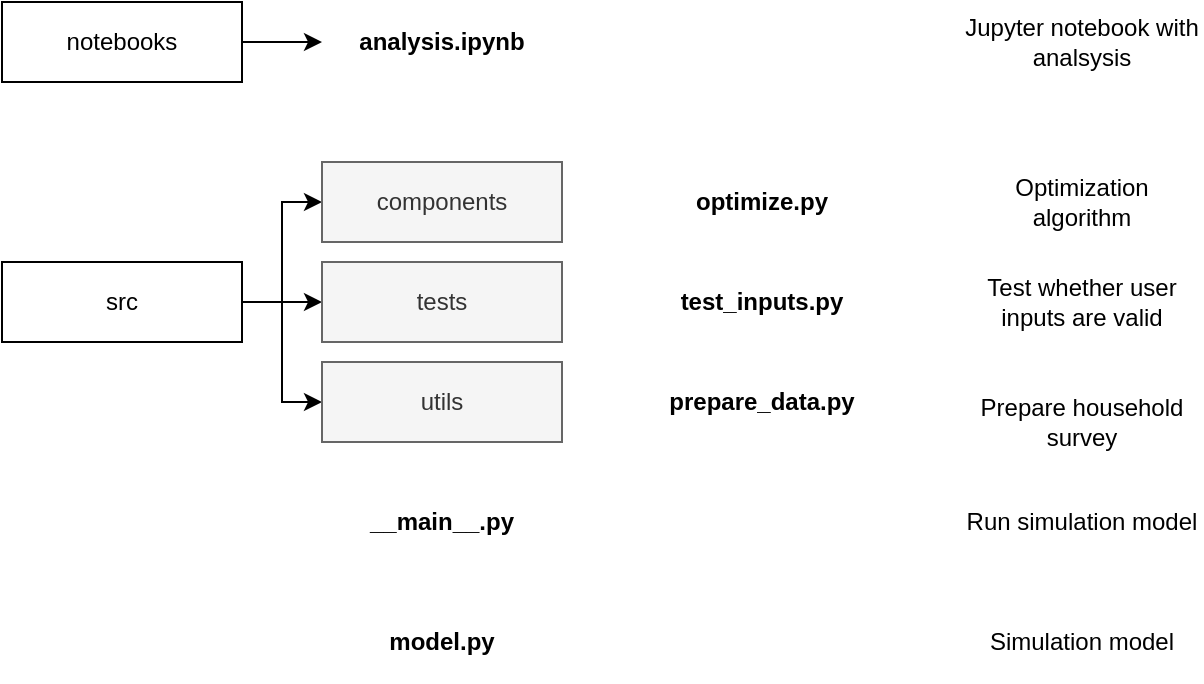 <mxfile scale="3" border="0">
    <diagram id="bl4Vr4ibwP4OBr38PFJ2" name="Page-1">
        <mxGraphModel dx="463" dy="432" grid="1" gridSize="10" guides="1" tooltips="1" connect="1" arrows="1" fold="1" page="1" pageScale="1" pageWidth="850" pageHeight="1100" math="0" shadow="0">
            <root>
                <mxCell id="0"/>
                <mxCell id="1" parent="0"/>
                <mxCell id="11" style="edgeStyle=orthogonalEdgeStyle;html=1;exitX=1;exitY=0.5;exitDx=0;exitDy=0;entryX=0;entryY=0.5;entryDx=0;entryDy=0;rounded=0;" parent="1" source="4" target="8" edge="1">
                    <mxGeometry relative="1" as="geometry"/>
                </mxCell>
                <mxCell id="12" style="edgeStyle=orthogonalEdgeStyle;rounded=0;html=1;exitX=1;exitY=0.5;exitDx=0;exitDy=0;" parent="1" source="4" target="9" edge="1">
                    <mxGeometry relative="1" as="geometry"/>
                </mxCell>
                <mxCell id="13" style="edgeStyle=orthogonalEdgeStyle;rounded=0;html=1;exitX=1;exitY=0.5;exitDx=0;exitDy=0;entryX=0;entryY=0.5;entryDx=0;entryDy=0;" parent="1" source="4" target="10" edge="1">
                    <mxGeometry relative="1" as="geometry"/>
                </mxCell>
                <mxCell id="4" value="src" style="rounded=0;whiteSpace=wrap;html=1;" parent="1" vertex="1">
                    <mxGeometry x="240" y="250" width="120" height="40" as="geometry"/>
                </mxCell>
                <mxCell id="18" style="edgeStyle=orthogonalEdgeStyle;rounded=0;html=1;exitX=1;exitY=0.5;exitDx=0;exitDy=0;" parent="1" source="5" target="14" edge="1">
                    <mxGeometry relative="1" as="geometry"/>
                </mxCell>
                <mxCell id="5" value="notebooks" style="rounded=0;whiteSpace=wrap;html=1;" parent="1" vertex="1">
                    <mxGeometry x="240" y="120" width="120" height="40" as="geometry"/>
                </mxCell>
                <mxCell id="8" value="components" style="rounded=0;whiteSpace=wrap;html=1;fillColor=#f5f5f5;fontColor=#333333;strokeColor=#666666;" parent="1" vertex="1">
                    <mxGeometry x="400" y="200" width="120" height="40" as="geometry"/>
                </mxCell>
                <mxCell id="9" value="tests" style="rounded=0;whiteSpace=wrap;html=1;fillColor=#f5f5f5;fontColor=#333333;strokeColor=#666666;" parent="1" vertex="1">
                    <mxGeometry x="400" y="250" width="120" height="40" as="geometry"/>
                </mxCell>
                <mxCell id="10" value="utils" style="rounded=0;whiteSpace=wrap;html=1;fillColor=#f5f5f5;fontColor=#333333;strokeColor=#666666;" parent="1" vertex="1">
                    <mxGeometry x="400" y="300" width="120" height="40" as="geometry"/>
                </mxCell>
                <mxCell id="14" value="analysis.ipynb" style="text;html=1;strokeColor=none;fillColor=none;align=center;verticalAlign=middle;whiteSpace=wrap;rounded=0;fontStyle=1;" parent="1" vertex="1">
                    <mxGeometry x="400" y="120" width="120" height="40" as="geometry"/>
                </mxCell>
                <mxCell id="15" value="model.py" style="text;html=1;strokeColor=none;fillColor=none;align=center;verticalAlign=middle;whiteSpace=wrap;rounded=0;fontStyle=1;" parent="1" vertex="1">
                    <mxGeometry x="400" y="420" width="120" height="40" as="geometry"/>
                </mxCell>
                <mxCell id="16" value="__main__.py" style="text;html=1;strokeColor=none;fillColor=none;align=center;verticalAlign=middle;whiteSpace=wrap;rounded=0;fontStyle=1;" parent="1" vertex="1">
                    <mxGeometry x="400" y="360" width="120" height="40" as="geometry"/>
                </mxCell>
                <mxCell id="23" value="Jupyter notebook with analsysis" style="text;html=1;strokeColor=none;fillColor=none;align=center;verticalAlign=middle;whiteSpace=wrap;rounded=0;" parent="1" vertex="1">
                    <mxGeometry x="720" y="120" width="120" height="40" as="geometry"/>
                </mxCell>
                <mxCell id="26" value="Run simulation model" style="text;html=1;strokeColor=none;fillColor=none;align=center;verticalAlign=middle;whiteSpace=wrap;rounded=0;" parent="1" vertex="1">
                    <mxGeometry x="720" y="360" width="120" height="40" as="geometry"/>
                </mxCell>
                <mxCell id="27" value="Simulation model" style="text;html=1;strokeColor=none;fillColor=none;align=center;verticalAlign=middle;whiteSpace=wrap;rounded=0;" parent="1" vertex="1">
                    <mxGeometry x="720" y="420" width="120" height="40" as="geometry"/>
                </mxCell>
                <mxCell id="28" value="optimize.py" style="text;html=1;strokeColor=none;fillColor=none;align=center;verticalAlign=middle;whiteSpace=wrap;rounded=0;fontStyle=1;" parent="1" vertex="1">
                    <mxGeometry x="560" y="200" width="120" height="40" as="geometry"/>
                </mxCell>
                <mxCell id="29" value="prepare_data.py" style="text;html=1;strokeColor=none;fillColor=none;align=center;verticalAlign=middle;whiteSpace=wrap;rounded=0;fontStyle=1;" parent="1" vertex="1">
                    <mxGeometry x="560" y="300" width="120" height="40" as="geometry"/>
                </mxCell>
                <mxCell id="34" value="Optimization algorithm" style="text;html=1;strokeColor=none;fillColor=none;align=center;verticalAlign=middle;whiteSpace=wrap;rounded=0;fontStyle=0" parent="1" vertex="1">
                    <mxGeometry x="720" y="200" width="120" height="40" as="geometry"/>
                </mxCell>
                <mxCell id="35" value="Prepare household survey" style="text;html=1;strokeColor=none;fillColor=none;align=center;verticalAlign=middle;whiteSpace=wrap;rounded=0;" parent="1" vertex="1">
                    <mxGeometry x="720" y="310" width="120" height="40" as="geometry"/>
                </mxCell>
                <mxCell id="36" value="test_inputs.py" style="text;html=1;strokeColor=none;fillColor=none;align=center;verticalAlign=middle;whiteSpace=wrap;rounded=0;fontStyle=1;" vertex="1" parent="1">
                    <mxGeometry x="560" y="250" width="120" height="40" as="geometry"/>
                </mxCell>
                <mxCell id="37" value="Test whether user inputs are valid" style="text;html=1;strokeColor=none;fillColor=none;align=center;verticalAlign=middle;whiteSpace=wrap;rounded=0;" vertex="1" parent="1">
                    <mxGeometry x="720" y="250" width="120" height="40" as="geometry"/>
                </mxCell>
            </root>
        </mxGraphModel>
    </diagram>
</mxfile>